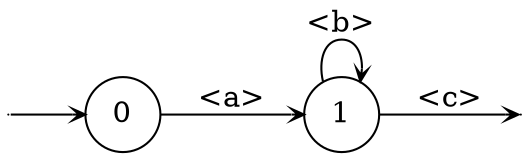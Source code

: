 digraph
{
  vcsn_context = "lao_ratexpset<lal_char(abc)_b>"
  rankdir = LR
  edge [arrowhead = vee, arrowsize = .6]
  {
    node [shape = point, width = 0]
    I0
    F1
  }
  {
    node [shape = circle, style = rounded, width = 0.5]
    0
    1
  }
  I0 -> 0
  0 -> 1 [label = "<a>"]
  1 -> F1 [label = "<c>"]
  1 -> 1 [label = "<b>"]
}
